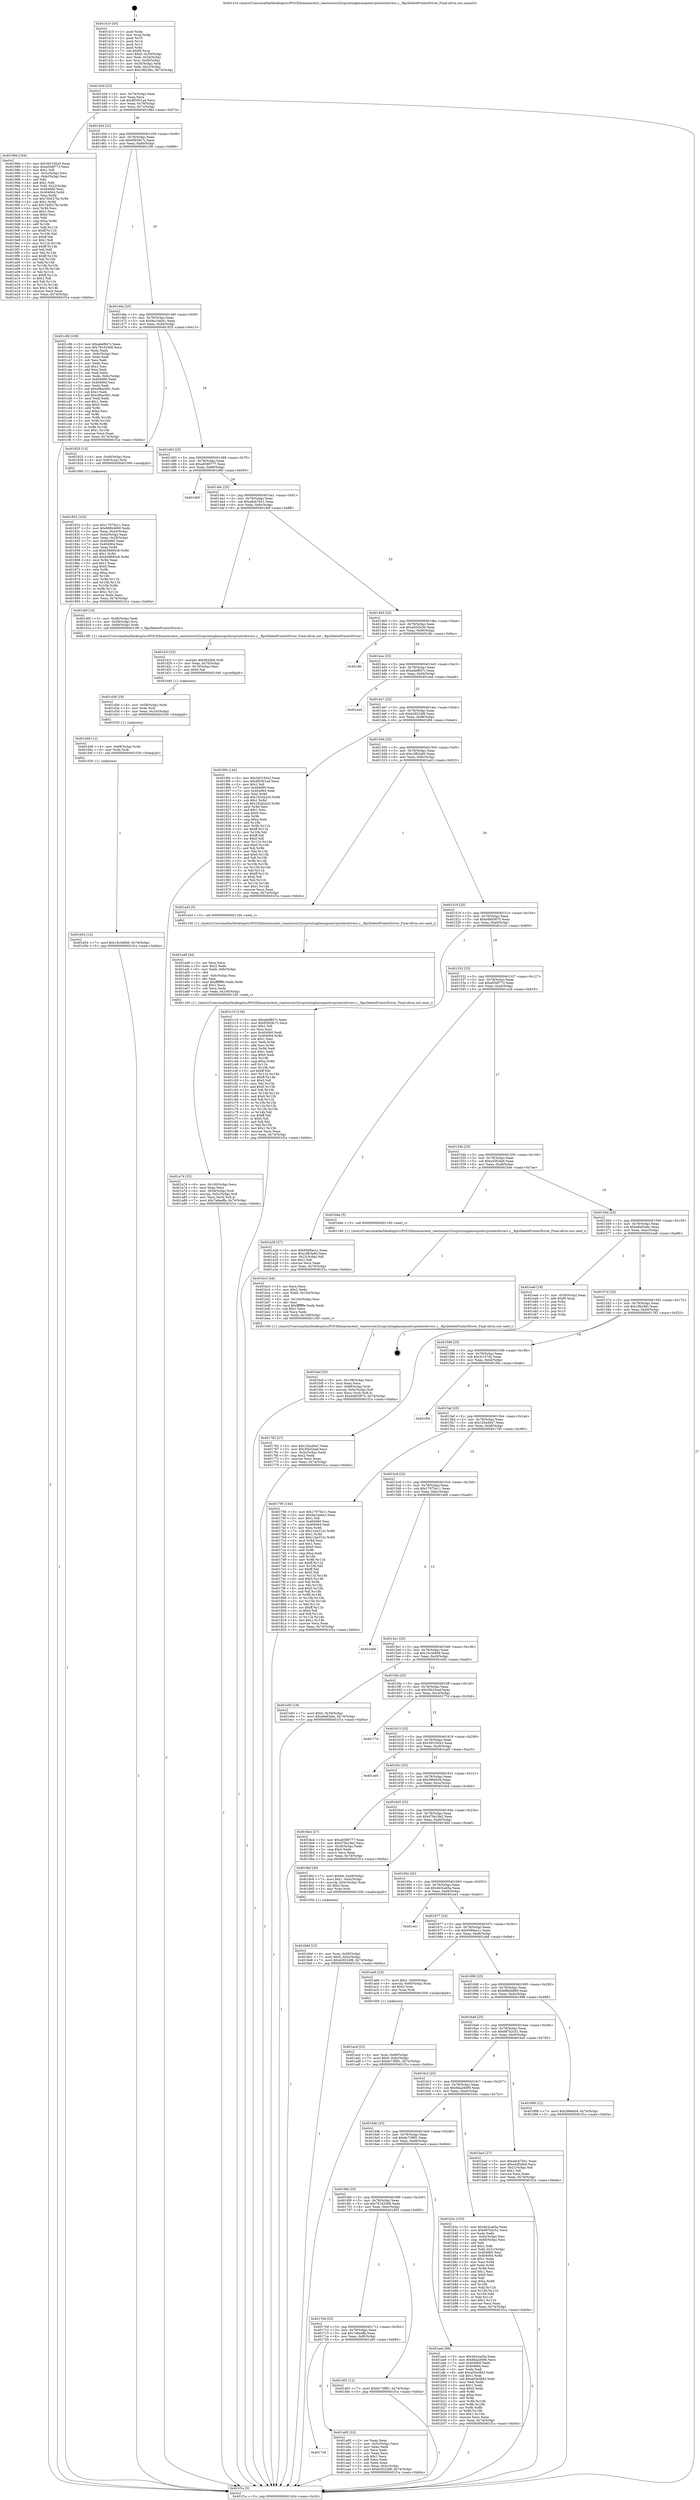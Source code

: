 digraph "0x401410" {
  label = "0x401410 (/mnt/c/Users/mathe/Desktop/tcc/POCII/binaries/extr_reactoswin32ssprintingbasespoolsvprinterdrivers.c__RpcDeletePrinterDriver_Final-ollvm.out::main(0))"
  labelloc = "t"
  node[shape=record]

  Entry [label="",width=0.3,height=0.3,shape=circle,fillcolor=black,style=filled]
  "0x40143d" [label="{
     0x40143d [23]\l
     | [instrs]\l
     &nbsp;&nbsp;0x40143d \<+3\>: mov -0x74(%rbp),%eax\l
     &nbsp;&nbsp;0x401440 \<+2\>: mov %eax,%ecx\l
     &nbsp;&nbsp;0x401442 \<+6\>: sub $0x8f2001ad,%ecx\l
     &nbsp;&nbsp;0x401448 \<+3\>: mov %eax,-0x78(%rbp)\l
     &nbsp;&nbsp;0x40144b \<+3\>: mov %ecx,-0x7c(%rbp)\l
     &nbsp;&nbsp;0x40144e \<+6\>: je 0000000000401984 \<main+0x574\>\l
  }"]
  "0x401984" [label="{
     0x401984 [164]\l
     | [instrs]\l
     &nbsp;&nbsp;0x401984 \<+5\>: mov $0x393192e3,%eax\l
     &nbsp;&nbsp;0x401989 \<+5\>: mov $0xe05df773,%ecx\l
     &nbsp;&nbsp;0x40198e \<+2\>: mov $0x1,%dl\l
     &nbsp;&nbsp;0x401990 \<+3\>: mov -0x5c(%rbp),%esi\l
     &nbsp;&nbsp;0x401993 \<+3\>: cmp -0x4c(%rbp),%esi\l
     &nbsp;&nbsp;0x401996 \<+4\>: setl %dil\l
     &nbsp;&nbsp;0x40199a \<+4\>: and $0x1,%dil\l
     &nbsp;&nbsp;0x40199e \<+4\>: mov %dil,-0x22(%rbp)\l
     &nbsp;&nbsp;0x4019a2 \<+7\>: mov 0x404060,%esi\l
     &nbsp;&nbsp;0x4019a9 \<+8\>: mov 0x404064,%r8d\l
     &nbsp;&nbsp;0x4019b1 \<+3\>: mov %esi,%r9d\l
     &nbsp;&nbsp;0x4019b4 \<+7\>: sub $0x744027fa,%r9d\l
     &nbsp;&nbsp;0x4019bb \<+4\>: sub $0x1,%r9d\l
     &nbsp;&nbsp;0x4019bf \<+7\>: add $0x744027fa,%r9d\l
     &nbsp;&nbsp;0x4019c6 \<+4\>: imul %r9d,%esi\l
     &nbsp;&nbsp;0x4019ca \<+3\>: and $0x1,%esi\l
     &nbsp;&nbsp;0x4019cd \<+3\>: cmp $0x0,%esi\l
     &nbsp;&nbsp;0x4019d0 \<+4\>: sete %dil\l
     &nbsp;&nbsp;0x4019d4 \<+4\>: cmp $0xa,%r8d\l
     &nbsp;&nbsp;0x4019d8 \<+4\>: setl %r10b\l
     &nbsp;&nbsp;0x4019dc \<+3\>: mov %dil,%r11b\l
     &nbsp;&nbsp;0x4019df \<+4\>: xor $0xff,%r11b\l
     &nbsp;&nbsp;0x4019e3 \<+3\>: mov %r10b,%bl\l
     &nbsp;&nbsp;0x4019e6 \<+3\>: xor $0xff,%bl\l
     &nbsp;&nbsp;0x4019e9 \<+3\>: xor $0x1,%dl\l
     &nbsp;&nbsp;0x4019ec \<+3\>: mov %r11b,%r14b\l
     &nbsp;&nbsp;0x4019ef \<+4\>: and $0xff,%r14b\l
     &nbsp;&nbsp;0x4019f3 \<+3\>: and %dl,%dil\l
     &nbsp;&nbsp;0x4019f6 \<+3\>: mov %bl,%r15b\l
     &nbsp;&nbsp;0x4019f9 \<+4\>: and $0xff,%r15b\l
     &nbsp;&nbsp;0x4019fd \<+3\>: and %dl,%r10b\l
     &nbsp;&nbsp;0x401a00 \<+3\>: or %dil,%r14b\l
     &nbsp;&nbsp;0x401a03 \<+3\>: or %r10b,%r15b\l
     &nbsp;&nbsp;0x401a06 \<+3\>: xor %r15b,%r14b\l
     &nbsp;&nbsp;0x401a09 \<+3\>: or %bl,%r11b\l
     &nbsp;&nbsp;0x401a0c \<+4\>: xor $0xff,%r11b\l
     &nbsp;&nbsp;0x401a10 \<+3\>: or $0x1,%dl\l
     &nbsp;&nbsp;0x401a13 \<+3\>: and %dl,%r11b\l
     &nbsp;&nbsp;0x401a16 \<+3\>: or %r11b,%r14b\l
     &nbsp;&nbsp;0x401a19 \<+4\>: test $0x1,%r14b\l
     &nbsp;&nbsp;0x401a1d \<+3\>: cmovne %ecx,%eax\l
     &nbsp;&nbsp;0x401a20 \<+3\>: mov %eax,-0x74(%rbp)\l
     &nbsp;&nbsp;0x401a23 \<+5\>: jmp 0000000000401f1a \<main+0xb0a\>\l
  }"]
  "0x401454" [label="{
     0x401454 [22]\l
     | [instrs]\l
     &nbsp;&nbsp;0x401454 \<+5\>: jmp 0000000000401459 \<main+0x49\>\l
     &nbsp;&nbsp;0x401459 \<+3\>: mov -0x78(%rbp),%eax\l
     &nbsp;&nbsp;0x40145c \<+5\>: sub $0x95b59c7c,%eax\l
     &nbsp;&nbsp;0x401461 \<+3\>: mov %eax,-0x80(%rbp)\l
     &nbsp;&nbsp;0x401464 \<+6\>: je 0000000000401c96 \<main+0x886\>\l
  }"]
  Exit [label="",width=0.3,height=0.3,shape=circle,fillcolor=black,style=filled,peripheries=2]
  "0x401c96" [label="{
     0x401c96 [109]\l
     | [instrs]\l
     &nbsp;&nbsp;0x401c96 \<+5\>: mov $0xadef847c,%eax\l
     &nbsp;&nbsp;0x401c9b \<+5\>: mov $0x78162568,%ecx\l
     &nbsp;&nbsp;0x401ca0 \<+2\>: xor %edx,%edx\l
     &nbsp;&nbsp;0x401ca2 \<+3\>: mov -0x6c(%rbp),%esi\l
     &nbsp;&nbsp;0x401ca5 \<+2\>: mov %edx,%edi\l
     &nbsp;&nbsp;0x401ca7 \<+2\>: sub %esi,%edi\l
     &nbsp;&nbsp;0x401ca9 \<+2\>: mov %edx,%esi\l
     &nbsp;&nbsp;0x401cab \<+3\>: sub $0x1,%esi\l
     &nbsp;&nbsp;0x401cae \<+2\>: add %esi,%edi\l
     &nbsp;&nbsp;0x401cb0 \<+2\>: sub %edi,%edx\l
     &nbsp;&nbsp;0x401cb2 \<+3\>: mov %edx,-0x6c(%rbp)\l
     &nbsp;&nbsp;0x401cb5 \<+7\>: mov 0x404060,%edx\l
     &nbsp;&nbsp;0x401cbc \<+7\>: mov 0x404064,%esi\l
     &nbsp;&nbsp;0x401cc3 \<+2\>: mov %edx,%edi\l
     &nbsp;&nbsp;0x401cc5 \<+6\>: sub $0xc8bac691,%edi\l
     &nbsp;&nbsp;0x401ccb \<+3\>: sub $0x1,%edi\l
     &nbsp;&nbsp;0x401cce \<+6\>: add $0xc8bac691,%edi\l
     &nbsp;&nbsp;0x401cd4 \<+3\>: imul %edi,%edx\l
     &nbsp;&nbsp;0x401cd7 \<+3\>: and $0x1,%edx\l
     &nbsp;&nbsp;0x401cda \<+3\>: cmp $0x0,%edx\l
     &nbsp;&nbsp;0x401cdd \<+4\>: sete %r8b\l
     &nbsp;&nbsp;0x401ce1 \<+3\>: cmp $0xa,%esi\l
     &nbsp;&nbsp;0x401ce4 \<+4\>: setl %r9b\l
     &nbsp;&nbsp;0x401ce8 \<+3\>: mov %r8b,%r10b\l
     &nbsp;&nbsp;0x401ceb \<+3\>: and %r9b,%r10b\l
     &nbsp;&nbsp;0x401cee \<+3\>: xor %r9b,%r8b\l
     &nbsp;&nbsp;0x401cf1 \<+3\>: or %r8b,%r10b\l
     &nbsp;&nbsp;0x401cf4 \<+4\>: test $0x1,%r10b\l
     &nbsp;&nbsp;0x401cf8 \<+3\>: cmovne %ecx,%eax\l
     &nbsp;&nbsp;0x401cfb \<+3\>: mov %eax,-0x74(%rbp)\l
     &nbsp;&nbsp;0x401cfe \<+5\>: jmp 0000000000401f1a \<main+0xb0a\>\l
  }"]
  "0x40146a" [label="{
     0x40146a [25]\l
     | [instrs]\l
     &nbsp;&nbsp;0x40146a \<+5\>: jmp 000000000040146f \<main+0x5f\>\l
     &nbsp;&nbsp;0x40146f \<+3\>: mov -0x78(%rbp),%eax\l
     &nbsp;&nbsp;0x401472 \<+5\>: sub $0x9a10a0a1,%eax\l
     &nbsp;&nbsp;0x401477 \<+6\>: mov %eax,-0x84(%rbp)\l
     &nbsp;&nbsp;0x40147d \<+6\>: je 0000000000401825 \<main+0x415\>\l
  }"]
  "0x401d54" [label="{
     0x401d54 [12]\l
     | [instrs]\l
     &nbsp;&nbsp;0x401d54 \<+7\>: movl $0x18c3d949,-0x74(%rbp)\l
     &nbsp;&nbsp;0x401d5b \<+5\>: jmp 0000000000401f1a \<main+0xb0a\>\l
  }"]
  "0x401825" [label="{
     0x401825 [13]\l
     | [instrs]\l
     &nbsp;&nbsp;0x401825 \<+4\>: mov -0x40(%rbp),%rax\l
     &nbsp;&nbsp;0x401829 \<+4\>: mov 0x8(%rax),%rdi\l
     &nbsp;&nbsp;0x40182d \<+5\>: call 0000000000401060 \<atoi@plt\>\l
     | [calls]\l
     &nbsp;&nbsp;0x401060 \{1\} (unknown)\l
  }"]
  "0x401483" [label="{
     0x401483 [25]\l
     | [instrs]\l
     &nbsp;&nbsp;0x401483 \<+5\>: jmp 0000000000401488 \<main+0x78\>\l
     &nbsp;&nbsp;0x401488 \<+3\>: mov -0x78(%rbp),%eax\l
     &nbsp;&nbsp;0x40148b \<+5\>: sub $0xa8389777,%eax\l
     &nbsp;&nbsp;0x401490 \<+6\>: mov %eax,-0x88(%rbp)\l
     &nbsp;&nbsp;0x401496 \<+6\>: je 0000000000401d60 \<main+0x950\>\l
  }"]
  "0x401d48" [label="{
     0x401d48 [12]\l
     | [instrs]\l
     &nbsp;&nbsp;0x401d48 \<+4\>: mov -0x68(%rbp),%rdx\l
     &nbsp;&nbsp;0x401d4c \<+3\>: mov %rdx,%rdi\l
     &nbsp;&nbsp;0x401d4f \<+5\>: call 0000000000401030 \<free@plt\>\l
     | [calls]\l
     &nbsp;&nbsp;0x401030 \{1\} (unknown)\l
  }"]
  "0x401d60" [label="{
     0x401d60\l
  }", style=dashed]
  "0x40149c" [label="{
     0x40149c [25]\l
     | [instrs]\l
     &nbsp;&nbsp;0x40149c \<+5\>: jmp 00000000004014a1 \<main+0x91\>\l
     &nbsp;&nbsp;0x4014a1 \<+3\>: mov -0x78(%rbp),%eax\l
     &nbsp;&nbsp;0x4014a4 \<+5\>: sub $0xa8cb7b41,%eax\l
     &nbsp;&nbsp;0x4014a9 \<+6\>: mov %eax,-0x8c(%rbp)\l
     &nbsp;&nbsp;0x4014af \<+6\>: je 0000000000401d0f \<main+0x8ff\>\l
  }"]
  "0x401d36" [label="{
     0x401d36 [18]\l
     | [instrs]\l
     &nbsp;&nbsp;0x401d36 \<+4\>: mov -0x58(%rbp),%rdx\l
     &nbsp;&nbsp;0x401d3a \<+3\>: mov %rdx,%rdi\l
     &nbsp;&nbsp;0x401d3d \<+6\>: mov %eax,-0x10c(%rbp)\l
     &nbsp;&nbsp;0x401d43 \<+5\>: call 0000000000401030 \<free@plt\>\l
     | [calls]\l
     &nbsp;&nbsp;0x401030 \{1\} (unknown)\l
  }"]
  "0x401d0f" [label="{
     0x401d0f [16]\l
     | [instrs]\l
     &nbsp;&nbsp;0x401d0f \<+3\>: mov -0x48(%rbp),%edi\l
     &nbsp;&nbsp;0x401d12 \<+4\>: mov -0x58(%rbp),%rsi\l
     &nbsp;&nbsp;0x401d16 \<+4\>: mov -0x68(%rbp),%rdx\l
     &nbsp;&nbsp;0x401d1a \<+5\>: call 00000000004013f0 \<_RpcDeletePrinterDriver\>\l
     | [calls]\l
     &nbsp;&nbsp;0x4013f0 \{1\} (/mnt/c/Users/mathe/Desktop/tcc/POCII/binaries/extr_reactoswin32ssprintingbasespoolsvprinterdrivers.c__RpcDeletePrinterDriver_Final-ollvm.out::_RpcDeletePrinterDriver)\l
  }"]
  "0x4014b5" [label="{
     0x4014b5 [25]\l
     | [instrs]\l
     &nbsp;&nbsp;0x4014b5 \<+5\>: jmp 00000000004014ba \<main+0xaa\>\l
     &nbsp;&nbsp;0x4014ba \<+3\>: mov -0x78(%rbp),%eax\l
     &nbsp;&nbsp;0x4014bd \<+5\>: sub $0xa92f2e30,%eax\l
     &nbsp;&nbsp;0x4014c2 \<+6\>: mov %eax,-0x90(%rbp)\l
     &nbsp;&nbsp;0x4014c8 \<+6\>: je 0000000000401dfc \<main+0x9ec\>\l
  }"]
  "0x401d1f" [label="{
     0x401d1f [23]\l
     | [instrs]\l
     &nbsp;&nbsp;0x401d1f \<+10\>: movabs $0x4020b6,%rdi\l
     &nbsp;&nbsp;0x401d29 \<+3\>: mov %eax,-0x70(%rbp)\l
     &nbsp;&nbsp;0x401d2c \<+3\>: mov -0x70(%rbp),%esi\l
     &nbsp;&nbsp;0x401d2f \<+2\>: mov $0x0,%al\l
     &nbsp;&nbsp;0x401d31 \<+5\>: call 0000000000401040 \<printf@plt\>\l
     | [calls]\l
     &nbsp;&nbsp;0x401040 \{1\} (unknown)\l
  }"]
  "0x401dfc" [label="{
     0x401dfc\l
  }", style=dashed]
  "0x4014ce" [label="{
     0x4014ce [25]\l
     | [instrs]\l
     &nbsp;&nbsp;0x4014ce \<+5\>: jmp 00000000004014d3 \<main+0xc3\>\l
     &nbsp;&nbsp;0x4014d3 \<+3\>: mov -0x78(%rbp),%eax\l
     &nbsp;&nbsp;0x4014d6 \<+5\>: sub $0xadef847c,%eax\l
     &nbsp;&nbsp;0x4014db \<+6\>: mov %eax,-0x94(%rbp)\l
     &nbsp;&nbsp;0x4014e1 \<+6\>: je 0000000000401eed \<main+0xadd\>\l
  }"]
  "0x401bef" [label="{
     0x401bef [33]\l
     | [instrs]\l
     &nbsp;&nbsp;0x401bef \<+6\>: mov -0x108(%rbp),%ecx\l
     &nbsp;&nbsp;0x401bf5 \<+3\>: imul %eax,%ecx\l
     &nbsp;&nbsp;0x401bf8 \<+4\>: mov -0x68(%rbp),%rdi\l
     &nbsp;&nbsp;0x401bfc \<+4\>: movslq -0x6c(%rbp),%r8\l
     &nbsp;&nbsp;0x401c00 \<+4\>: mov %ecx,(%rdi,%r8,4)\l
     &nbsp;&nbsp;0x401c04 \<+7\>: movl $0xd4805875,-0x74(%rbp)\l
     &nbsp;&nbsp;0x401c0b \<+5\>: jmp 0000000000401f1a \<main+0xb0a\>\l
  }"]
  "0x401eed" [label="{
     0x401eed\l
  }", style=dashed]
  "0x4014e7" [label="{
     0x4014e7 [25]\l
     | [instrs]\l
     &nbsp;&nbsp;0x4014e7 \<+5\>: jmp 00000000004014ec \<main+0xdc\>\l
     &nbsp;&nbsp;0x4014ec \<+3\>: mov -0x78(%rbp),%eax\l
     &nbsp;&nbsp;0x4014ef \<+5\>: sub $0xb29224f8,%eax\l
     &nbsp;&nbsp;0x4014f4 \<+6\>: mov %eax,-0x98(%rbp)\l
     &nbsp;&nbsp;0x4014fa \<+6\>: je 00000000004018f4 \<main+0x4e4\>\l
  }"]
  "0x401bc3" [label="{
     0x401bc3 [44]\l
     | [instrs]\l
     &nbsp;&nbsp;0x401bc3 \<+2\>: xor %ecx,%ecx\l
     &nbsp;&nbsp;0x401bc5 \<+5\>: mov $0x2,%edx\l
     &nbsp;&nbsp;0x401bca \<+6\>: mov %edx,-0x104(%rbp)\l
     &nbsp;&nbsp;0x401bd0 \<+1\>: cltd\l
     &nbsp;&nbsp;0x401bd1 \<+6\>: mov -0x104(%rbp),%esi\l
     &nbsp;&nbsp;0x401bd7 \<+2\>: idiv %esi\l
     &nbsp;&nbsp;0x401bd9 \<+6\>: imul $0xfffffffe,%edx,%edx\l
     &nbsp;&nbsp;0x401bdf \<+3\>: sub $0x1,%ecx\l
     &nbsp;&nbsp;0x401be2 \<+2\>: sub %ecx,%edx\l
     &nbsp;&nbsp;0x401be4 \<+6\>: mov %edx,-0x108(%rbp)\l
     &nbsp;&nbsp;0x401bea \<+5\>: call 0000000000401160 \<next_i\>\l
     | [calls]\l
     &nbsp;&nbsp;0x401160 \{1\} (/mnt/c/Users/mathe/Desktop/tcc/POCII/binaries/extr_reactoswin32ssprintingbasespoolsvprinterdrivers.c__RpcDeletePrinterDriver_Final-ollvm.out::next_i)\l
  }"]
  "0x4018f4" [label="{
     0x4018f4 [144]\l
     | [instrs]\l
     &nbsp;&nbsp;0x4018f4 \<+5\>: mov $0x393192e3,%eax\l
     &nbsp;&nbsp;0x4018f9 \<+5\>: mov $0x8f2001ad,%ecx\l
     &nbsp;&nbsp;0x4018fe \<+2\>: mov $0x1,%dl\l
     &nbsp;&nbsp;0x401900 \<+7\>: mov 0x404060,%esi\l
     &nbsp;&nbsp;0x401907 \<+7\>: mov 0x404064,%edi\l
     &nbsp;&nbsp;0x40190e \<+3\>: mov %esi,%r8d\l
     &nbsp;&nbsp;0x401911 \<+7\>: add $0x192d2a20,%r8d\l
     &nbsp;&nbsp;0x401918 \<+4\>: sub $0x1,%r8d\l
     &nbsp;&nbsp;0x40191c \<+7\>: sub $0x192d2a20,%r8d\l
     &nbsp;&nbsp;0x401923 \<+4\>: imul %r8d,%esi\l
     &nbsp;&nbsp;0x401927 \<+3\>: and $0x1,%esi\l
     &nbsp;&nbsp;0x40192a \<+3\>: cmp $0x0,%esi\l
     &nbsp;&nbsp;0x40192d \<+4\>: sete %r9b\l
     &nbsp;&nbsp;0x401931 \<+3\>: cmp $0xa,%edi\l
     &nbsp;&nbsp;0x401934 \<+4\>: setl %r10b\l
     &nbsp;&nbsp;0x401938 \<+3\>: mov %r9b,%r11b\l
     &nbsp;&nbsp;0x40193b \<+4\>: xor $0xff,%r11b\l
     &nbsp;&nbsp;0x40193f \<+3\>: mov %r10b,%bl\l
     &nbsp;&nbsp;0x401942 \<+3\>: xor $0xff,%bl\l
     &nbsp;&nbsp;0x401945 \<+3\>: xor $0x0,%dl\l
     &nbsp;&nbsp;0x401948 \<+3\>: mov %r11b,%r14b\l
     &nbsp;&nbsp;0x40194b \<+4\>: and $0x0,%r14b\l
     &nbsp;&nbsp;0x40194f \<+3\>: and %dl,%r9b\l
     &nbsp;&nbsp;0x401952 \<+3\>: mov %bl,%r15b\l
     &nbsp;&nbsp;0x401955 \<+4\>: and $0x0,%r15b\l
     &nbsp;&nbsp;0x401959 \<+3\>: and %dl,%r10b\l
     &nbsp;&nbsp;0x40195c \<+3\>: or %r9b,%r14b\l
     &nbsp;&nbsp;0x40195f \<+3\>: or %r10b,%r15b\l
     &nbsp;&nbsp;0x401962 \<+3\>: xor %r15b,%r14b\l
     &nbsp;&nbsp;0x401965 \<+3\>: or %bl,%r11b\l
     &nbsp;&nbsp;0x401968 \<+4\>: xor $0xff,%r11b\l
     &nbsp;&nbsp;0x40196c \<+3\>: or $0x0,%dl\l
     &nbsp;&nbsp;0x40196f \<+3\>: and %dl,%r11b\l
     &nbsp;&nbsp;0x401972 \<+3\>: or %r11b,%r14b\l
     &nbsp;&nbsp;0x401975 \<+4\>: test $0x1,%r14b\l
     &nbsp;&nbsp;0x401979 \<+3\>: cmovne %ecx,%eax\l
     &nbsp;&nbsp;0x40197c \<+3\>: mov %eax,-0x74(%rbp)\l
     &nbsp;&nbsp;0x40197f \<+5\>: jmp 0000000000401f1a \<main+0xb0a\>\l
  }"]
  "0x401500" [label="{
     0x401500 [25]\l
     | [instrs]\l
     &nbsp;&nbsp;0x401500 \<+5\>: jmp 0000000000401505 \<main+0xf5\>\l
     &nbsp;&nbsp;0x401505 \<+3\>: mov -0x78(%rbp),%eax\l
     &nbsp;&nbsp;0x401508 \<+5\>: sub $0xc3fb3a83,%eax\l
     &nbsp;&nbsp;0x40150d \<+6\>: mov %eax,-0x9c(%rbp)\l
     &nbsp;&nbsp;0x401513 \<+6\>: je 0000000000401a43 \<main+0x633\>\l
  }"]
  "0x401acd" [label="{
     0x401acd [23]\l
     | [instrs]\l
     &nbsp;&nbsp;0x401acd \<+4\>: mov %rax,-0x68(%rbp)\l
     &nbsp;&nbsp;0x401ad1 \<+7\>: movl $0x0,-0x6c(%rbp)\l
     &nbsp;&nbsp;0x401ad8 \<+7\>: movl $0x6c73f9f1,-0x74(%rbp)\l
     &nbsp;&nbsp;0x401adf \<+5\>: jmp 0000000000401f1a \<main+0xb0a\>\l
  }"]
  "0x401a43" [label="{
     0x401a43 [5]\l
     | [instrs]\l
     &nbsp;&nbsp;0x401a43 \<+5\>: call 0000000000401160 \<next_i\>\l
     | [calls]\l
     &nbsp;&nbsp;0x401160 \{1\} (/mnt/c/Users/mathe/Desktop/tcc/POCII/binaries/extr_reactoswin32ssprintingbasespoolsvprinterdrivers.c__RpcDeletePrinterDriver_Final-ollvm.out::next_i)\l
  }"]
  "0x401519" [label="{
     0x401519 [25]\l
     | [instrs]\l
     &nbsp;&nbsp;0x401519 \<+5\>: jmp 000000000040151e \<main+0x10e\>\l
     &nbsp;&nbsp;0x40151e \<+3\>: mov -0x78(%rbp),%eax\l
     &nbsp;&nbsp;0x401521 \<+5\>: sub $0xd4805875,%eax\l
     &nbsp;&nbsp;0x401526 \<+6\>: mov %eax,-0xa0(%rbp)\l
     &nbsp;&nbsp;0x40152c \<+6\>: je 0000000000401c10 \<main+0x800\>\l
  }"]
  "0x401726" [label="{
     0x401726\l
  }", style=dashed]
  "0x401c10" [label="{
     0x401c10 [134]\l
     | [instrs]\l
     &nbsp;&nbsp;0x401c10 \<+5\>: mov $0xadef847c,%eax\l
     &nbsp;&nbsp;0x401c15 \<+5\>: mov $0x95b59c7c,%ecx\l
     &nbsp;&nbsp;0x401c1a \<+2\>: mov $0x1,%dl\l
     &nbsp;&nbsp;0x401c1c \<+2\>: xor %esi,%esi\l
     &nbsp;&nbsp;0x401c1e \<+7\>: mov 0x404060,%edi\l
     &nbsp;&nbsp;0x401c25 \<+8\>: mov 0x404064,%r8d\l
     &nbsp;&nbsp;0x401c2d \<+3\>: sub $0x1,%esi\l
     &nbsp;&nbsp;0x401c30 \<+3\>: mov %edi,%r9d\l
     &nbsp;&nbsp;0x401c33 \<+3\>: add %esi,%r9d\l
     &nbsp;&nbsp;0x401c36 \<+4\>: imul %r9d,%edi\l
     &nbsp;&nbsp;0x401c3a \<+3\>: and $0x1,%edi\l
     &nbsp;&nbsp;0x401c3d \<+3\>: cmp $0x0,%edi\l
     &nbsp;&nbsp;0x401c40 \<+4\>: sete %r10b\l
     &nbsp;&nbsp;0x401c44 \<+4\>: cmp $0xa,%r8d\l
     &nbsp;&nbsp;0x401c48 \<+4\>: setl %r11b\l
     &nbsp;&nbsp;0x401c4c \<+3\>: mov %r10b,%bl\l
     &nbsp;&nbsp;0x401c4f \<+3\>: xor $0xff,%bl\l
     &nbsp;&nbsp;0x401c52 \<+3\>: mov %r11b,%r14b\l
     &nbsp;&nbsp;0x401c55 \<+4\>: xor $0xff,%r14b\l
     &nbsp;&nbsp;0x401c59 \<+3\>: xor $0x0,%dl\l
     &nbsp;&nbsp;0x401c5c \<+3\>: mov %bl,%r15b\l
     &nbsp;&nbsp;0x401c5f \<+4\>: and $0x0,%r15b\l
     &nbsp;&nbsp;0x401c63 \<+3\>: and %dl,%r10b\l
     &nbsp;&nbsp;0x401c66 \<+3\>: mov %r14b,%r12b\l
     &nbsp;&nbsp;0x401c69 \<+4\>: and $0x0,%r12b\l
     &nbsp;&nbsp;0x401c6d \<+3\>: and %dl,%r11b\l
     &nbsp;&nbsp;0x401c70 \<+3\>: or %r10b,%r15b\l
     &nbsp;&nbsp;0x401c73 \<+3\>: or %r11b,%r12b\l
     &nbsp;&nbsp;0x401c76 \<+3\>: xor %r12b,%r15b\l
     &nbsp;&nbsp;0x401c79 \<+3\>: or %r14b,%bl\l
     &nbsp;&nbsp;0x401c7c \<+3\>: xor $0xff,%bl\l
     &nbsp;&nbsp;0x401c7f \<+3\>: or $0x0,%dl\l
     &nbsp;&nbsp;0x401c82 \<+2\>: and %dl,%bl\l
     &nbsp;&nbsp;0x401c84 \<+3\>: or %bl,%r15b\l
     &nbsp;&nbsp;0x401c87 \<+4\>: test $0x1,%r15b\l
     &nbsp;&nbsp;0x401c8b \<+3\>: cmovne %ecx,%eax\l
     &nbsp;&nbsp;0x401c8e \<+3\>: mov %eax,-0x74(%rbp)\l
     &nbsp;&nbsp;0x401c91 \<+5\>: jmp 0000000000401f1a \<main+0xb0a\>\l
  }"]
  "0x401532" [label="{
     0x401532 [25]\l
     | [instrs]\l
     &nbsp;&nbsp;0x401532 \<+5\>: jmp 0000000000401537 \<main+0x127\>\l
     &nbsp;&nbsp;0x401537 \<+3\>: mov -0x78(%rbp),%eax\l
     &nbsp;&nbsp;0x40153a \<+5\>: sub $0xe05df773,%eax\l
     &nbsp;&nbsp;0x40153f \<+6\>: mov %eax,-0xa4(%rbp)\l
     &nbsp;&nbsp;0x401545 \<+6\>: je 0000000000401a28 \<main+0x618\>\l
  }"]
  "0x401a95" [label="{
     0x401a95 [33]\l
     | [instrs]\l
     &nbsp;&nbsp;0x401a95 \<+2\>: xor %eax,%eax\l
     &nbsp;&nbsp;0x401a97 \<+3\>: mov -0x5c(%rbp),%ecx\l
     &nbsp;&nbsp;0x401a9a \<+2\>: mov %eax,%edx\l
     &nbsp;&nbsp;0x401a9c \<+2\>: sub %ecx,%edx\l
     &nbsp;&nbsp;0x401a9e \<+2\>: mov %eax,%ecx\l
     &nbsp;&nbsp;0x401aa0 \<+3\>: sub $0x1,%ecx\l
     &nbsp;&nbsp;0x401aa3 \<+2\>: add %ecx,%edx\l
     &nbsp;&nbsp;0x401aa5 \<+2\>: sub %edx,%eax\l
     &nbsp;&nbsp;0x401aa7 \<+3\>: mov %eax,-0x5c(%rbp)\l
     &nbsp;&nbsp;0x401aaa \<+7\>: movl $0xb29224f8,-0x74(%rbp)\l
     &nbsp;&nbsp;0x401ab1 \<+5\>: jmp 0000000000401f1a \<main+0xb0a\>\l
  }"]
  "0x401a28" [label="{
     0x401a28 [27]\l
     | [instrs]\l
     &nbsp;&nbsp;0x401a28 \<+5\>: mov $0x6568ae1c,%eax\l
     &nbsp;&nbsp;0x401a2d \<+5\>: mov $0xc3fb3a83,%ecx\l
     &nbsp;&nbsp;0x401a32 \<+3\>: mov -0x22(%rbp),%dl\l
     &nbsp;&nbsp;0x401a35 \<+3\>: test $0x1,%dl\l
     &nbsp;&nbsp;0x401a38 \<+3\>: cmovne %ecx,%eax\l
     &nbsp;&nbsp;0x401a3b \<+3\>: mov %eax,-0x74(%rbp)\l
     &nbsp;&nbsp;0x401a3e \<+5\>: jmp 0000000000401f1a \<main+0xb0a\>\l
  }"]
  "0x40154b" [label="{
     0x40154b [25]\l
     | [instrs]\l
     &nbsp;&nbsp;0x40154b \<+5\>: jmp 0000000000401550 \<main+0x140\>\l
     &nbsp;&nbsp;0x401550 \<+3\>: mov -0x78(%rbp),%eax\l
     &nbsp;&nbsp;0x401553 \<+5\>: sub $0xe45f2de9,%eax\l
     &nbsp;&nbsp;0x401558 \<+6\>: mov %eax,-0xa8(%rbp)\l
     &nbsp;&nbsp;0x40155e \<+6\>: je 0000000000401bbe \<main+0x7ae\>\l
  }"]
  "0x40170d" [label="{
     0x40170d [25]\l
     | [instrs]\l
     &nbsp;&nbsp;0x40170d \<+5\>: jmp 0000000000401712 \<main+0x302\>\l
     &nbsp;&nbsp;0x401712 \<+3\>: mov -0x78(%rbp),%eax\l
     &nbsp;&nbsp;0x401715 \<+5\>: sub $0x7a6eeffa,%eax\l
     &nbsp;&nbsp;0x40171a \<+6\>: mov %eax,-0xf0(%rbp)\l
     &nbsp;&nbsp;0x401720 \<+6\>: je 0000000000401a95 \<main+0x685\>\l
  }"]
  "0x401bbe" [label="{
     0x401bbe [5]\l
     | [instrs]\l
     &nbsp;&nbsp;0x401bbe \<+5\>: call 0000000000401160 \<next_i\>\l
     | [calls]\l
     &nbsp;&nbsp;0x401160 \{1\} (/mnt/c/Users/mathe/Desktop/tcc/POCII/binaries/extr_reactoswin32ssprintingbasespoolsvprinterdrivers.c__RpcDeletePrinterDriver_Final-ollvm.out::next_i)\l
  }"]
  "0x401564" [label="{
     0x401564 [25]\l
     | [instrs]\l
     &nbsp;&nbsp;0x401564 \<+5\>: jmp 0000000000401569 \<main+0x159\>\l
     &nbsp;&nbsp;0x401569 \<+3\>: mov -0x78(%rbp),%eax\l
     &nbsp;&nbsp;0x40156c \<+5\>: sub $0xe9a83abc,%eax\l
     &nbsp;&nbsp;0x401571 \<+6\>: mov %eax,-0xac(%rbp)\l
     &nbsp;&nbsp;0x401577 \<+6\>: je 0000000000401ea6 \<main+0xa96\>\l
  }"]
  "0x401d03" [label="{
     0x401d03 [12]\l
     | [instrs]\l
     &nbsp;&nbsp;0x401d03 \<+7\>: movl $0x6c73f9f1,-0x74(%rbp)\l
     &nbsp;&nbsp;0x401d0a \<+5\>: jmp 0000000000401f1a \<main+0xb0a\>\l
  }"]
  "0x401ea6" [label="{
     0x401ea6 [19]\l
     | [instrs]\l
     &nbsp;&nbsp;0x401ea6 \<+3\>: mov -0x30(%rbp),%eax\l
     &nbsp;&nbsp;0x401ea9 \<+7\>: add $0xf0,%rsp\l
     &nbsp;&nbsp;0x401eb0 \<+1\>: pop %rbx\l
     &nbsp;&nbsp;0x401eb1 \<+2\>: pop %r12\l
     &nbsp;&nbsp;0x401eb3 \<+2\>: pop %r14\l
     &nbsp;&nbsp;0x401eb5 \<+2\>: pop %r15\l
     &nbsp;&nbsp;0x401eb7 \<+1\>: pop %rbp\l
     &nbsp;&nbsp;0x401eb8 \<+1\>: ret\l
  }"]
  "0x40157d" [label="{
     0x40157d [25]\l
     | [instrs]\l
     &nbsp;&nbsp;0x40157d \<+5\>: jmp 0000000000401582 \<main+0x172\>\l
     &nbsp;&nbsp;0x401582 \<+3\>: mov -0x78(%rbp),%eax\l
     &nbsp;&nbsp;0x401585 \<+5\>: sub $0x18b246c,%eax\l
     &nbsp;&nbsp;0x40158a \<+6\>: mov %eax,-0xb0(%rbp)\l
     &nbsp;&nbsp;0x401590 \<+6\>: je 0000000000401762 \<main+0x352\>\l
  }"]
  "0x4016f4" [label="{
     0x4016f4 [25]\l
     | [instrs]\l
     &nbsp;&nbsp;0x4016f4 \<+5\>: jmp 00000000004016f9 \<main+0x2e9\>\l
     &nbsp;&nbsp;0x4016f9 \<+3\>: mov -0x78(%rbp),%eax\l
     &nbsp;&nbsp;0x4016fc \<+5\>: sub $0x78162568,%eax\l
     &nbsp;&nbsp;0x401701 \<+6\>: mov %eax,-0xec(%rbp)\l
     &nbsp;&nbsp;0x401707 \<+6\>: je 0000000000401d03 \<main+0x8f3\>\l
  }"]
  "0x401762" [label="{
     0x401762 [27]\l
     | [instrs]\l
     &nbsp;&nbsp;0x401762 \<+5\>: mov $0x102a49a7,%eax\l
     &nbsp;&nbsp;0x401767 \<+5\>: mov $0x35b32eaf,%ecx\l
     &nbsp;&nbsp;0x40176c \<+3\>: mov -0x2c(%rbp),%edx\l
     &nbsp;&nbsp;0x40176f \<+3\>: cmp $0x2,%edx\l
     &nbsp;&nbsp;0x401772 \<+3\>: cmovne %ecx,%eax\l
     &nbsp;&nbsp;0x401775 \<+3\>: mov %eax,-0x74(%rbp)\l
     &nbsp;&nbsp;0x401778 \<+5\>: jmp 0000000000401f1a \<main+0xb0a\>\l
  }"]
  "0x401596" [label="{
     0x401596 [25]\l
     | [instrs]\l
     &nbsp;&nbsp;0x401596 \<+5\>: jmp 000000000040159b \<main+0x18b\>\l
     &nbsp;&nbsp;0x40159b \<+3\>: mov -0x78(%rbp),%eax\l
     &nbsp;&nbsp;0x40159e \<+5\>: sub $0x3c157d2,%eax\l
     &nbsp;&nbsp;0x4015a3 \<+6\>: mov %eax,-0xb4(%rbp)\l
     &nbsp;&nbsp;0x4015a9 \<+6\>: je 0000000000401f0e \<main+0xafe\>\l
  }"]
  "0x401f1a" [label="{
     0x401f1a [5]\l
     | [instrs]\l
     &nbsp;&nbsp;0x401f1a \<+5\>: jmp 000000000040143d \<main+0x2d\>\l
  }"]
  "0x401410" [label="{
     0x401410 [45]\l
     | [instrs]\l
     &nbsp;&nbsp;0x401410 \<+1\>: push %rbp\l
     &nbsp;&nbsp;0x401411 \<+3\>: mov %rsp,%rbp\l
     &nbsp;&nbsp;0x401414 \<+2\>: push %r15\l
     &nbsp;&nbsp;0x401416 \<+2\>: push %r14\l
     &nbsp;&nbsp;0x401418 \<+2\>: push %r12\l
     &nbsp;&nbsp;0x40141a \<+1\>: push %rbx\l
     &nbsp;&nbsp;0x40141b \<+7\>: sub $0xf0,%rsp\l
     &nbsp;&nbsp;0x401422 \<+7\>: movl $0x0,-0x30(%rbp)\l
     &nbsp;&nbsp;0x401429 \<+3\>: mov %edi,-0x34(%rbp)\l
     &nbsp;&nbsp;0x40142c \<+4\>: mov %rsi,-0x40(%rbp)\l
     &nbsp;&nbsp;0x401430 \<+3\>: mov -0x34(%rbp),%edi\l
     &nbsp;&nbsp;0x401433 \<+3\>: mov %edi,-0x2c(%rbp)\l
     &nbsp;&nbsp;0x401436 \<+7\>: movl $0x18b246c,-0x74(%rbp)\l
  }"]
  "0x401ae4" [label="{
     0x401ae4 [88]\l
     | [instrs]\l
     &nbsp;&nbsp;0x401ae4 \<+5\>: mov $0x4b3cad3a,%eax\l
     &nbsp;&nbsp;0x401ae9 \<+5\>: mov $0x6ba2d490,%ecx\l
     &nbsp;&nbsp;0x401aee \<+7\>: mov 0x404060,%edx\l
     &nbsp;&nbsp;0x401af5 \<+7\>: mov 0x404064,%esi\l
     &nbsp;&nbsp;0x401afc \<+2\>: mov %edx,%edi\l
     &nbsp;&nbsp;0x401afe \<+6\>: add $0xa03a38d3,%edi\l
     &nbsp;&nbsp;0x401b04 \<+3\>: sub $0x1,%edi\l
     &nbsp;&nbsp;0x401b07 \<+6\>: sub $0xa03a38d3,%edi\l
     &nbsp;&nbsp;0x401b0d \<+3\>: imul %edi,%edx\l
     &nbsp;&nbsp;0x401b10 \<+3\>: and $0x1,%edx\l
     &nbsp;&nbsp;0x401b13 \<+3\>: cmp $0x0,%edx\l
     &nbsp;&nbsp;0x401b16 \<+4\>: sete %r8b\l
     &nbsp;&nbsp;0x401b1a \<+3\>: cmp $0xa,%esi\l
     &nbsp;&nbsp;0x401b1d \<+4\>: setl %r9b\l
     &nbsp;&nbsp;0x401b21 \<+3\>: mov %r8b,%r10b\l
     &nbsp;&nbsp;0x401b24 \<+3\>: and %r9b,%r10b\l
     &nbsp;&nbsp;0x401b27 \<+3\>: xor %r9b,%r8b\l
     &nbsp;&nbsp;0x401b2a \<+3\>: or %r8b,%r10b\l
     &nbsp;&nbsp;0x401b2d \<+4\>: test $0x1,%r10b\l
     &nbsp;&nbsp;0x401b31 \<+3\>: cmovne %ecx,%eax\l
     &nbsp;&nbsp;0x401b34 \<+3\>: mov %eax,-0x74(%rbp)\l
     &nbsp;&nbsp;0x401b37 \<+5\>: jmp 0000000000401f1a \<main+0xb0a\>\l
  }"]
  "0x401f0e" [label="{
     0x401f0e\l
  }", style=dashed]
  "0x4015af" [label="{
     0x4015af [25]\l
     | [instrs]\l
     &nbsp;&nbsp;0x4015af \<+5\>: jmp 00000000004015b4 \<main+0x1a4\>\l
     &nbsp;&nbsp;0x4015b4 \<+3\>: mov -0x78(%rbp),%eax\l
     &nbsp;&nbsp;0x4015b7 \<+5\>: sub $0x102a49a7,%eax\l
     &nbsp;&nbsp;0x4015bc \<+6\>: mov %eax,-0xb8(%rbp)\l
     &nbsp;&nbsp;0x4015c2 \<+6\>: je 0000000000401795 \<main+0x385\>\l
  }"]
  "0x4016db" [label="{
     0x4016db [25]\l
     | [instrs]\l
     &nbsp;&nbsp;0x4016db \<+5\>: jmp 00000000004016e0 \<main+0x2d0\>\l
     &nbsp;&nbsp;0x4016e0 \<+3\>: mov -0x78(%rbp),%eax\l
     &nbsp;&nbsp;0x4016e3 \<+5\>: sub $0x6c73f9f1,%eax\l
     &nbsp;&nbsp;0x4016e8 \<+6\>: mov %eax,-0xe8(%rbp)\l
     &nbsp;&nbsp;0x4016ee \<+6\>: je 0000000000401ae4 \<main+0x6d4\>\l
  }"]
  "0x401795" [label="{
     0x401795 [144]\l
     | [instrs]\l
     &nbsp;&nbsp;0x401795 \<+5\>: mov $0x17975e11,%eax\l
     &nbsp;&nbsp;0x40179a \<+5\>: mov $0x9a10a0a1,%ecx\l
     &nbsp;&nbsp;0x40179f \<+2\>: mov $0x1,%dl\l
     &nbsp;&nbsp;0x4017a1 \<+7\>: mov 0x404060,%esi\l
     &nbsp;&nbsp;0x4017a8 \<+7\>: mov 0x404064,%edi\l
     &nbsp;&nbsp;0x4017af \<+3\>: mov %esi,%r8d\l
     &nbsp;&nbsp;0x4017b2 \<+7\>: sub $0x124a312c,%r8d\l
     &nbsp;&nbsp;0x4017b9 \<+4\>: sub $0x1,%r8d\l
     &nbsp;&nbsp;0x4017bd \<+7\>: add $0x124a312c,%r8d\l
     &nbsp;&nbsp;0x4017c4 \<+4\>: imul %r8d,%esi\l
     &nbsp;&nbsp;0x4017c8 \<+3\>: and $0x1,%esi\l
     &nbsp;&nbsp;0x4017cb \<+3\>: cmp $0x0,%esi\l
     &nbsp;&nbsp;0x4017ce \<+4\>: sete %r9b\l
     &nbsp;&nbsp;0x4017d2 \<+3\>: cmp $0xa,%edi\l
     &nbsp;&nbsp;0x4017d5 \<+4\>: setl %r10b\l
     &nbsp;&nbsp;0x4017d9 \<+3\>: mov %r9b,%r11b\l
     &nbsp;&nbsp;0x4017dc \<+4\>: xor $0xff,%r11b\l
     &nbsp;&nbsp;0x4017e0 \<+3\>: mov %r10b,%bl\l
     &nbsp;&nbsp;0x4017e3 \<+3\>: xor $0xff,%bl\l
     &nbsp;&nbsp;0x4017e6 \<+3\>: xor $0x0,%dl\l
     &nbsp;&nbsp;0x4017e9 \<+3\>: mov %r11b,%r14b\l
     &nbsp;&nbsp;0x4017ec \<+4\>: and $0x0,%r14b\l
     &nbsp;&nbsp;0x4017f0 \<+3\>: and %dl,%r9b\l
     &nbsp;&nbsp;0x4017f3 \<+3\>: mov %bl,%r15b\l
     &nbsp;&nbsp;0x4017f6 \<+4\>: and $0x0,%r15b\l
     &nbsp;&nbsp;0x4017fa \<+3\>: and %dl,%r10b\l
     &nbsp;&nbsp;0x4017fd \<+3\>: or %r9b,%r14b\l
     &nbsp;&nbsp;0x401800 \<+3\>: or %r10b,%r15b\l
     &nbsp;&nbsp;0x401803 \<+3\>: xor %r15b,%r14b\l
     &nbsp;&nbsp;0x401806 \<+3\>: or %bl,%r11b\l
     &nbsp;&nbsp;0x401809 \<+4\>: xor $0xff,%r11b\l
     &nbsp;&nbsp;0x40180d \<+3\>: or $0x0,%dl\l
     &nbsp;&nbsp;0x401810 \<+3\>: and %dl,%r11b\l
     &nbsp;&nbsp;0x401813 \<+3\>: or %r11b,%r14b\l
     &nbsp;&nbsp;0x401816 \<+4\>: test $0x1,%r14b\l
     &nbsp;&nbsp;0x40181a \<+3\>: cmovne %ecx,%eax\l
     &nbsp;&nbsp;0x40181d \<+3\>: mov %eax,-0x74(%rbp)\l
     &nbsp;&nbsp;0x401820 \<+5\>: jmp 0000000000401f1a \<main+0xb0a\>\l
  }"]
  "0x4015c8" [label="{
     0x4015c8 [25]\l
     | [instrs]\l
     &nbsp;&nbsp;0x4015c8 \<+5\>: jmp 00000000004015cd \<main+0x1bd\>\l
     &nbsp;&nbsp;0x4015cd \<+3\>: mov -0x78(%rbp),%eax\l
     &nbsp;&nbsp;0x4015d0 \<+5\>: sub $0x17975e11,%eax\l
     &nbsp;&nbsp;0x4015d5 \<+6\>: mov %eax,-0xbc(%rbp)\l
     &nbsp;&nbsp;0x4015db \<+6\>: je 0000000000401eb9 \<main+0xaa9\>\l
  }"]
  "0x401832" [label="{
     0x401832 [102]\l
     | [instrs]\l
     &nbsp;&nbsp;0x401832 \<+5\>: mov $0x17975e11,%ecx\l
     &nbsp;&nbsp;0x401837 \<+5\>: mov $0x686b4890,%edx\l
     &nbsp;&nbsp;0x40183c \<+3\>: mov %eax,-0x44(%rbp)\l
     &nbsp;&nbsp;0x40183f \<+3\>: mov -0x44(%rbp),%eax\l
     &nbsp;&nbsp;0x401842 \<+3\>: mov %eax,-0x28(%rbp)\l
     &nbsp;&nbsp;0x401845 \<+7\>: mov 0x404060,%eax\l
     &nbsp;&nbsp;0x40184c \<+7\>: mov 0x404064,%esi\l
     &nbsp;&nbsp;0x401853 \<+3\>: mov %eax,%r8d\l
     &nbsp;&nbsp;0x401856 \<+7\>: sub $0xb59693c8,%r8d\l
     &nbsp;&nbsp;0x40185d \<+4\>: sub $0x1,%r8d\l
     &nbsp;&nbsp;0x401861 \<+7\>: add $0xb59693c8,%r8d\l
     &nbsp;&nbsp;0x401868 \<+4\>: imul %r8d,%eax\l
     &nbsp;&nbsp;0x40186c \<+3\>: and $0x1,%eax\l
     &nbsp;&nbsp;0x40186f \<+3\>: cmp $0x0,%eax\l
     &nbsp;&nbsp;0x401872 \<+4\>: sete %r9b\l
     &nbsp;&nbsp;0x401876 \<+3\>: cmp $0xa,%esi\l
     &nbsp;&nbsp;0x401879 \<+4\>: setl %r10b\l
     &nbsp;&nbsp;0x40187d \<+3\>: mov %r9b,%r11b\l
     &nbsp;&nbsp;0x401880 \<+3\>: and %r10b,%r11b\l
     &nbsp;&nbsp;0x401883 \<+3\>: xor %r10b,%r9b\l
     &nbsp;&nbsp;0x401886 \<+3\>: or %r9b,%r11b\l
     &nbsp;&nbsp;0x401889 \<+4\>: test $0x1,%r11b\l
     &nbsp;&nbsp;0x40188d \<+3\>: cmovne %edx,%ecx\l
     &nbsp;&nbsp;0x401890 \<+3\>: mov %ecx,-0x74(%rbp)\l
     &nbsp;&nbsp;0x401893 \<+5\>: jmp 0000000000401f1a \<main+0xb0a\>\l
  }"]
  "0x401b3c" [label="{
     0x401b3c [103]\l
     | [instrs]\l
     &nbsp;&nbsp;0x401b3c \<+5\>: mov $0x4b3cad3a,%eax\l
     &nbsp;&nbsp;0x401b41 \<+5\>: mov $0x687b2c51,%ecx\l
     &nbsp;&nbsp;0x401b46 \<+2\>: xor %edx,%edx\l
     &nbsp;&nbsp;0x401b48 \<+3\>: mov -0x6c(%rbp),%esi\l
     &nbsp;&nbsp;0x401b4b \<+3\>: cmp -0x60(%rbp),%esi\l
     &nbsp;&nbsp;0x401b4e \<+4\>: setl %dil\l
     &nbsp;&nbsp;0x401b52 \<+4\>: and $0x1,%dil\l
     &nbsp;&nbsp;0x401b56 \<+4\>: mov %dil,-0x21(%rbp)\l
     &nbsp;&nbsp;0x401b5a \<+7\>: mov 0x404060,%esi\l
     &nbsp;&nbsp;0x401b61 \<+8\>: mov 0x404064,%r8d\l
     &nbsp;&nbsp;0x401b69 \<+3\>: sub $0x1,%edx\l
     &nbsp;&nbsp;0x401b6c \<+3\>: mov %esi,%r9d\l
     &nbsp;&nbsp;0x401b6f \<+3\>: add %edx,%r9d\l
     &nbsp;&nbsp;0x401b72 \<+4\>: imul %r9d,%esi\l
     &nbsp;&nbsp;0x401b76 \<+3\>: and $0x1,%esi\l
     &nbsp;&nbsp;0x401b79 \<+3\>: cmp $0x0,%esi\l
     &nbsp;&nbsp;0x401b7c \<+4\>: sete %dil\l
     &nbsp;&nbsp;0x401b80 \<+4\>: cmp $0xa,%r8d\l
     &nbsp;&nbsp;0x401b84 \<+4\>: setl %r10b\l
     &nbsp;&nbsp;0x401b88 \<+3\>: mov %dil,%r11b\l
     &nbsp;&nbsp;0x401b8b \<+3\>: and %r10b,%r11b\l
     &nbsp;&nbsp;0x401b8e \<+3\>: xor %r10b,%dil\l
     &nbsp;&nbsp;0x401b91 \<+3\>: or %dil,%r11b\l
     &nbsp;&nbsp;0x401b94 \<+4\>: test $0x1,%r11b\l
     &nbsp;&nbsp;0x401b98 \<+3\>: cmovne %ecx,%eax\l
     &nbsp;&nbsp;0x401b9b \<+3\>: mov %eax,-0x74(%rbp)\l
     &nbsp;&nbsp;0x401b9e \<+5\>: jmp 0000000000401f1a \<main+0xb0a\>\l
  }"]
  "0x401eb9" [label="{
     0x401eb9\l
  }", style=dashed]
  "0x4015e1" [label="{
     0x4015e1 [25]\l
     | [instrs]\l
     &nbsp;&nbsp;0x4015e1 \<+5\>: jmp 00000000004015e6 \<main+0x1d6\>\l
     &nbsp;&nbsp;0x4015e6 \<+3\>: mov -0x78(%rbp),%eax\l
     &nbsp;&nbsp;0x4015e9 \<+5\>: sub $0x18c3d949,%eax\l
     &nbsp;&nbsp;0x4015ee \<+6\>: mov %eax,-0xc0(%rbp)\l
     &nbsp;&nbsp;0x4015f4 \<+6\>: je 0000000000401e93 \<main+0xa83\>\l
  }"]
  "0x4016c2" [label="{
     0x4016c2 [25]\l
     | [instrs]\l
     &nbsp;&nbsp;0x4016c2 \<+5\>: jmp 00000000004016c7 \<main+0x2b7\>\l
     &nbsp;&nbsp;0x4016c7 \<+3\>: mov -0x78(%rbp),%eax\l
     &nbsp;&nbsp;0x4016ca \<+5\>: sub $0x6ba2d490,%eax\l
     &nbsp;&nbsp;0x4016cf \<+6\>: mov %eax,-0xe4(%rbp)\l
     &nbsp;&nbsp;0x4016d5 \<+6\>: je 0000000000401b3c \<main+0x72c\>\l
  }"]
  "0x401e93" [label="{
     0x401e93 [19]\l
     | [instrs]\l
     &nbsp;&nbsp;0x401e93 \<+7\>: movl $0x0,-0x30(%rbp)\l
     &nbsp;&nbsp;0x401e9a \<+7\>: movl $0xe9a83abc,-0x74(%rbp)\l
     &nbsp;&nbsp;0x401ea1 \<+5\>: jmp 0000000000401f1a \<main+0xb0a\>\l
  }"]
  "0x4015fa" [label="{
     0x4015fa [25]\l
     | [instrs]\l
     &nbsp;&nbsp;0x4015fa \<+5\>: jmp 00000000004015ff \<main+0x1ef\>\l
     &nbsp;&nbsp;0x4015ff \<+3\>: mov -0x78(%rbp),%eax\l
     &nbsp;&nbsp;0x401602 \<+5\>: sub $0x35b32eaf,%eax\l
     &nbsp;&nbsp;0x401607 \<+6\>: mov %eax,-0xc4(%rbp)\l
     &nbsp;&nbsp;0x40160d \<+6\>: je 000000000040177d \<main+0x36d\>\l
  }"]
  "0x401ba3" [label="{
     0x401ba3 [27]\l
     | [instrs]\l
     &nbsp;&nbsp;0x401ba3 \<+5\>: mov $0xa8cb7b41,%eax\l
     &nbsp;&nbsp;0x401ba8 \<+5\>: mov $0xe45f2de9,%ecx\l
     &nbsp;&nbsp;0x401bad \<+3\>: mov -0x21(%rbp),%dl\l
     &nbsp;&nbsp;0x401bb0 \<+3\>: test $0x1,%dl\l
     &nbsp;&nbsp;0x401bb3 \<+3\>: cmovne %ecx,%eax\l
     &nbsp;&nbsp;0x401bb6 \<+3\>: mov %eax,-0x74(%rbp)\l
     &nbsp;&nbsp;0x401bb9 \<+5\>: jmp 0000000000401f1a \<main+0xb0a\>\l
  }"]
  "0x40177d" [label="{
     0x40177d\l
  }", style=dashed]
  "0x401613" [label="{
     0x401613 [25]\l
     | [instrs]\l
     &nbsp;&nbsp;0x401613 \<+5\>: jmp 0000000000401618 \<main+0x208\>\l
     &nbsp;&nbsp;0x401618 \<+3\>: mov -0x78(%rbp),%eax\l
     &nbsp;&nbsp;0x40161b \<+5\>: sub $0x393192e3,%eax\l
     &nbsp;&nbsp;0x401620 \<+6\>: mov %eax,-0xc8(%rbp)\l
     &nbsp;&nbsp;0x401626 \<+6\>: je 0000000000401ed5 \<main+0xac5\>\l
  }"]
  "0x401a74" [label="{
     0x401a74 [33]\l
     | [instrs]\l
     &nbsp;&nbsp;0x401a74 \<+6\>: mov -0x100(%rbp),%ecx\l
     &nbsp;&nbsp;0x401a7a \<+3\>: imul %eax,%ecx\l
     &nbsp;&nbsp;0x401a7d \<+4\>: mov -0x58(%rbp),%rdi\l
     &nbsp;&nbsp;0x401a81 \<+4\>: movslq -0x5c(%rbp),%r8\l
     &nbsp;&nbsp;0x401a85 \<+4\>: mov %ecx,(%rdi,%r8,4)\l
     &nbsp;&nbsp;0x401a89 \<+7\>: movl $0x7a6eeffa,-0x74(%rbp)\l
     &nbsp;&nbsp;0x401a90 \<+5\>: jmp 0000000000401f1a \<main+0xb0a\>\l
  }"]
  "0x401ed5" [label="{
     0x401ed5\l
  }", style=dashed]
  "0x40162c" [label="{
     0x40162c [25]\l
     | [instrs]\l
     &nbsp;&nbsp;0x40162c \<+5\>: jmp 0000000000401631 \<main+0x221\>\l
     &nbsp;&nbsp;0x401631 \<+3\>: mov -0x78(%rbp),%eax\l
     &nbsp;&nbsp;0x401634 \<+5\>: sub $0x399efcf4,%eax\l
     &nbsp;&nbsp;0x401639 \<+6\>: mov %eax,-0xcc(%rbp)\l
     &nbsp;&nbsp;0x40163f \<+6\>: je 00000000004018a4 \<main+0x494\>\l
  }"]
  "0x401a48" [label="{
     0x401a48 [44]\l
     | [instrs]\l
     &nbsp;&nbsp;0x401a48 \<+2\>: xor %ecx,%ecx\l
     &nbsp;&nbsp;0x401a4a \<+5\>: mov $0x2,%edx\l
     &nbsp;&nbsp;0x401a4f \<+6\>: mov %edx,-0xfc(%rbp)\l
     &nbsp;&nbsp;0x401a55 \<+1\>: cltd\l
     &nbsp;&nbsp;0x401a56 \<+6\>: mov -0xfc(%rbp),%esi\l
     &nbsp;&nbsp;0x401a5c \<+2\>: idiv %esi\l
     &nbsp;&nbsp;0x401a5e \<+6\>: imul $0xfffffffe,%edx,%edx\l
     &nbsp;&nbsp;0x401a64 \<+3\>: sub $0x1,%ecx\l
     &nbsp;&nbsp;0x401a67 \<+2\>: sub %ecx,%edx\l
     &nbsp;&nbsp;0x401a69 \<+6\>: mov %edx,-0x100(%rbp)\l
     &nbsp;&nbsp;0x401a6f \<+5\>: call 0000000000401160 \<next_i\>\l
     | [calls]\l
     &nbsp;&nbsp;0x401160 \{1\} (/mnt/c/Users/mathe/Desktop/tcc/POCII/binaries/extr_reactoswin32ssprintingbasespoolsvprinterdrivers.c__RpcDeletePrinterDriver_Final-ollvm.out::next_i)\l
  }"]
  "0x4018a4" [label="{
     0x4018a4 [27]\l
     | [instrs]\l
     &nbsp;&nbsp;0x4018a4 \<+5\>: mov $0xa8389777,%eax\l
     &nbsp;&nbsp;0x4018a9 \<+5\>: mov $0x479a19e2,%ecx\l
     &nbsp;&nbsp;0x4018ae \<+3\>: mov -0x28(%rbp),%edx\l
     &nbsp;&nbsp;0x4018b1 \<+3\>: cmp $0x0,%edx\l
     &nbsp;&nbsp;0x4018b4 \<+3\>: cmove %ecx,%eax\l
     &nbsp;&nbsp;0x4018b7 \<+3\>: mov %eax,-0x74(%rbp)\l
     &nbsp;&nbsp;0x4018ba \<+5\>: jmp 0000000000401f1a \<main+0xb0a\>\l
  }"]
  "0x401645" [label="{
     0x401645 [25]\l
     | [instrs]\l
     &nbsp;&nbsp;0x401645 \<+5\>: jmp 000000000040164a \<main+0x23a\>\l
     &nbsp;&nbsp;0x40164a \<+3\>: mov -0x78(%rbp),%eax\l
     &nbsp;&nbsp;0x40164d \<+5\>: sub $0x479a19e2,%eax\l
     &nbsp;&nbsp;0x401652 \<+6\>: mov %eax,-0xd0(%rbp)\l
     &nbsp;&nbsp;0x401658 \<+6\>: je 00000000004018bf \<main+0x4af\>\l
  }"]
  "0x4018dd" [label="{
     0x4018dd [23]\l
     | [instrs]\l
     &nbsp;&nbsp;0x4018dd \<+4\>: mov %rax,-0x58(%rbp)\l
     &nbsp;&nbsp;0x4018e1 \<+7\>: movl $0x0,-0x5c(%rbp)\l
     &nbsp;&nbsp;0x4018e8 \<+7\>: movl $0xb29224f8,-0x74(%rbp)\l
     &nbsp;&nbsp;0x4018ef \<+5\>: jmp 0000000000401f1a \<main+0xb0a\>\l
  }"]
  "0x4018bf" [label="{
     0x4018bf [30]\l
     | [instrs]\l
     &nbsp;&nbsp;0x4018bf \<+7\>: movl $0x64,-0x48(%rbp)\l
     &nbsp;&nbsp;0x4018c6 \<+7\>: movl $0x1,-0x4c(%rbp)\l
     &nbsp;&nbsp;0x4018cd \<+4\>: movslq -0x4c(%rbp),%rax\l
     &nbsp;&nbsp;0x4018d1 \<+4\>: shl $0x2,%rax\l
     &nbsp;&nbsp;0x4018d5 \<+3\>: mov %rax,%rdi\l
     &nbsp;&nbsp;0x4018d8 \<+5\>: call 0000000000401050 \<malloc@plt\>\l
     | [calls]\l
     &nbsp;&nbsp;0x401050 \{1\} (unknown)\l
  }"]
  "0x40165e" [label="{
     0x40165e [25]\l
     | [instrs]\l
     &nbsp;&nbsp;0x40165e \<+5\>: jmp 0000000000401663 \<main+0x253\>\l
     &nbsp;&nbsp;0x401663 \<+3\>: mov -0x78(%rbp),%eax\l
     &nbsp;&nbsp;0x401666 \<+5\>: sub $0x4b3cad3a,%eax\l
     &nbsp;&nbsp;0x40166b \<+6\>: mov %eax,-0xd4(%rbp)\l
     &nbsp;&nbsp;0x401671 \<+6\>: je 0000000000401ee1 \<main+0xad1\>\l
  }"]
  "0x4016a9" [label="{
     0x4016a9 [25]\l
     | [instrs]\l
     &nbsp;&nbsp;0x4016a9 \<+5\>: jmp 00000000004016ae \<main+0x29e\>\l
     &nbsp;&nbsp;0x4016ae \<+3\>: mov -0x78(%rbp),%eax\l
     &nbsp;&nbsp;0x4016b1 \<+5\>: sub $0x687b2c51,%eax\l
     &nbsp;&nbsp;0x4016b6 \<+6\>: mov %eax,-0xe0(%rbp)\l
     &nbsp;&nbsp;0x4016bc \<+6\>: je 0000000000401ba3 \<main+0x793\>\l
  }"]
  "0x401ee1" [label="{
     0x401ee1\l
  }", style=dashed]
  "0x401677" [label="{
     0x401677 [25]\l
     | [instrs]\l
     &nbsp;&nbsp;0x401677 \<+5\>: jmp 000000000040167c \<main+0x26c\>\l
     &nbsp;&nbsp;0x40167c \<+3\>: mov -0x78(%rbp),%eax\l
     &nbsp;&nbsp;0x40167f \<+5\>: sub $0x6568ae1c,%eax\l
     &nbsp;&nbsp;0x401684 \<+6\>: mov %eax,-0xd8(%rbp)\l
     &nbsp;&nbsp;0x40168a \<+6\>: je 0000000000401ab6 \<main+0x6a6\>\l
  }"]
  "0x401898" [label="{
     0x401898 [12]\l
     | [instrs]\l
     &nbsp;&nbsp;0x401898 \<+7\>: movl $0x399efcf4,-0x74(%rbp)\l
     &nbsp;&nbsp;0x40189f \<+5\>: jmp 0000000000401f1a \<main+0xb0a\>\l
  }"]
  "0x401ab6" [label="{
     0x401ab6 [23]\l
     | [instrs]\l
     &nbsp;&nbsp;0x401ab6 \<+7\>: movl $0x1,-0x60(%rbp)\l
     &nbsp;&nbsp;0x401abd \<+4\>: movslq -0x60(%rbp),%rax\l
     &nbsp;&nbsp;0x401ac1 \<+4\>: shl $0x2,%rax\l
     &nbsp;&nbsp;0x401ac5 \<+3\>: mov %rax,%rdi\l
     &nbsp;&nbsp;0x401ac8 \<+5\>: call 0000000000401050 \<malloc@plt\>\l
     | [calls]\l
     &nbsp;&nbsp;0x401050 \{1\} (unknown)\l
  }"]
  "0x401690" [label="{
     0x401690 [25]\l
     | [instrs]\l
     &nbsp;&nbsp;0x401690 \<+5\>: jmp 0000000000401695 \<main+0x285\>\l
     &nbsp;&nbsp;0x401695 \<+3\>: mov -0x78(%rbp),%eax\l
     &nbsp;&nbsp;0x401698 \<+5\>: sub $0x686b4890,%eax\l
     &nbsp;&nbsp;0x40169d \<+6\>: mov %eax,-0xdc(%rbp)\l
     &nbsp;&nbsp;0x4016a3 \<+6\>: je 0000000000401898 \<main+0x488\>\l
  }"]
  Entry -> "0x401410" [label=" 1"]
  "0x40143d" -> "0x401984" [label=" 2"]
  "0x40143d" -> "0x401454" [label=" 26"]
  "0x401ea6" -> Exit [label=" 1"]
  "0x401454" -> "0x401c96" [label=" 1"]
  "0x401454" -> "0x40146a" [label=" 25"]
  "0x401e93" -> "0x401f1a" [label=" 1"]
  "0x40146a" -> "0x401825" [label=" 1"]
  "0x40146a" -> "0x401483" [label=" 24"]
  "0x401d54" -> "0x401f1a" [label=" 1"]
  "0x401483" -> "0x401d60" [label=" 0"]
  "0x401483" -> "0x40149c" [label=" 24"]
  "0x401d48" -> "0x401d54" [label=" 1"]
  "0x40149c" -> "0x401d0f" [label=" 1"]
  "0x40149c" -> "0x4014b5" [label=" 23"]
  "0x401d36" -> "0x401d48" [label=" 1"]
  "0x4014b5" -> "0x401dfc" [label=" 0"]
  "0x4014b5" -> "0x4014ce" [label=" 23"]
  "0x401d1f" -> "0x401d36" [label=" 1"]
  "0x4014ce" -> "0x401eed" [label=" 0"]
  "0x4014ce" -> "0x4014e7" [label=" 23"]
  "0x401d0f" -> "0x401d1f" [label=" 1"]
  "0x4014e7" -> "0x4018f4" [label=" 2"]
  "0x4014e7" -> "0x401500" [label=" 21"]
  "0x401d03" -> "0x401f1a" [label=" 1"]
  "0x401500" -> "0x401a43" [label=" 1"]
  "0x401500" -> "0x401519" [label=" 20"]
  "0x401c96" -> "0x401f1a" [label=" 1"]
  "0x401519" -> "0x401c10" [label=" 1"]
  "0x401519" -> "0x401532" [label=" 19"]
  "0x401c10" -> "0x401f1a" [label=" 1"]
  "0x401532" -> "0x401a28" [label=" 2"]
  "0x401532" -> "0x40154b" [label=" 17"]
  "0x401bef" -> "0x401f1a" [label=" 1"]
  "0x40154b" -> "0x401bbe" [label=" 1"]
  "0x40154b" -> "0x401564" [label=" 16"]
  "0x401bbe" -> "0x401bc3" [label=" 1"]
  "0x401564" -> "0x401ea6" [label=" 1"]
  "0x401564" -> "0x40157d" [label=" 15"]
  "0x401ba3" -> "0x401f1a" [label=" 2"]
  "0x40157d" -> "0x401762" [label=" 1"]
  "0x40157d" -> "0x401596" [label=" 14"]
  "0x401762" -> "0x401f1a" [label=" 1"]
  "0x401410" -> "0x40143d" [label=" 1"]
  "0x401f1a" -> "0x40143d" [label=" 27"]
  "0x401ae4" -> "0x401f1a" [label=" 2"]
  "0x401596" -> "0x401f0e" [label=" 0"]
  "0x401596" -> "0x4015af" [label=" 14"]
  "0x401acd" -> "0x401f1a" [label=" 1"]
  "0x4015af" -> "0x401795" [label=" 1"]
  "0x4015af" -> "0x4015c8" [label=" 13"]
  "0x401795" -> "0x401f1a" [label=" 1"]
  "0x401825" -> "0x401832" [label=" 1"]
  "0x401832" -> "0x401f1a" [label=" 1"]
  "0x401a95" -> "0x401f1a" [label=" 1"]
  "0x4015c8" -> "0x401eb9" [label=" 0"]
  "0x4015c8" -> "0x4015e1" [label=" 13"]
  "0x40170d" -> "0x401726" [label=" 0"]
  "0x4015e1" -> "0x401e93" [label=" 1"]
  "0x4015e1" -> "0x4015fa" [label=" 12"]
  "0x401bc3" -> "0x401bef" [label=" 1"]
  "0x4015fa" -> "0x40177d" [label=" 0"]
  "0x4015fa" -> "0x401613" [label=" 12"]
  "0x4016f4" -> "0x40170d" [label=" 1"]
  "0x401613" -> "0x401ed5" [label=" 0"]
  "0x401613" -> "0x40162c" [label=" 12"]
  "0x401b3c" -> "0x401f1a" [label=" 2"]
  "0x40162c" -> "0x4018a4" [label=" 1"]
  "0x40162c" -> "0x401645" [label=" 11"]
  "0x4016db" -> "0x4016f4" [label=" 2"]
  "0x401645" -> "0x4018bf" [label=" 1"]
  "0x401645" -> "0x40165e" [label=" 10"]
  "0x4016db" -> "0x401ae4" [label=" 2"]
  "0x40165e" -> "0x401ee1" [label=" 0"]
  "0x40165e" -> "0x401677" [label=" 10"]
  "0x401ab6" -> "0x401acd" [label=" 1"]
  "0x401677" -> "0x401ab6" [label=" 1"]
  "0x401677" -> "0x401690" [label=" 9"]
  "0x4016c2" -> "0x4016db" [label=" 4"]
  "0x401690" -> "0x401898" [label=" 1"]
  "0x401690" -> "0x4016a9" [label=" 8"]
  "0x401898" -> "0x401f1a" [label=" 1"]
  "0x4018a4" -> "0x401f1a" [label=" 1"]
  "0x4018bf" -> "0x4018dd" [label=" 1"]
  "0x4018dd" -> "0x401f1a" [label=" 1"]
  "0x4018f4" -> "0x401f1a" [label=" 2"]
  "0x401984" -> "0x401f1a" [label=" 2"]
  "0x401a28" -> "0x401f1a" [label=" 2"]
  "0x401a43" -> "0x401a48" [label=" 1"]
  "0x401a48" -> "0x401a74" [label=" 1"]
  "0x401a74" -> "0x401f1a" [label=" 1"]
  "0x4016f4" -> "0x401d03" [label=" 1"]
  "0x4016a9" -> "0x401ba3" [label=" 2"]
  "0x4016a9" -> "0x4016c2" [label=" 6"]
  "0x40170d" -> "0x401a95" [label=" 1"]
  "0x4016c2" -> "0x401b3c" [label=" 2"]
}
